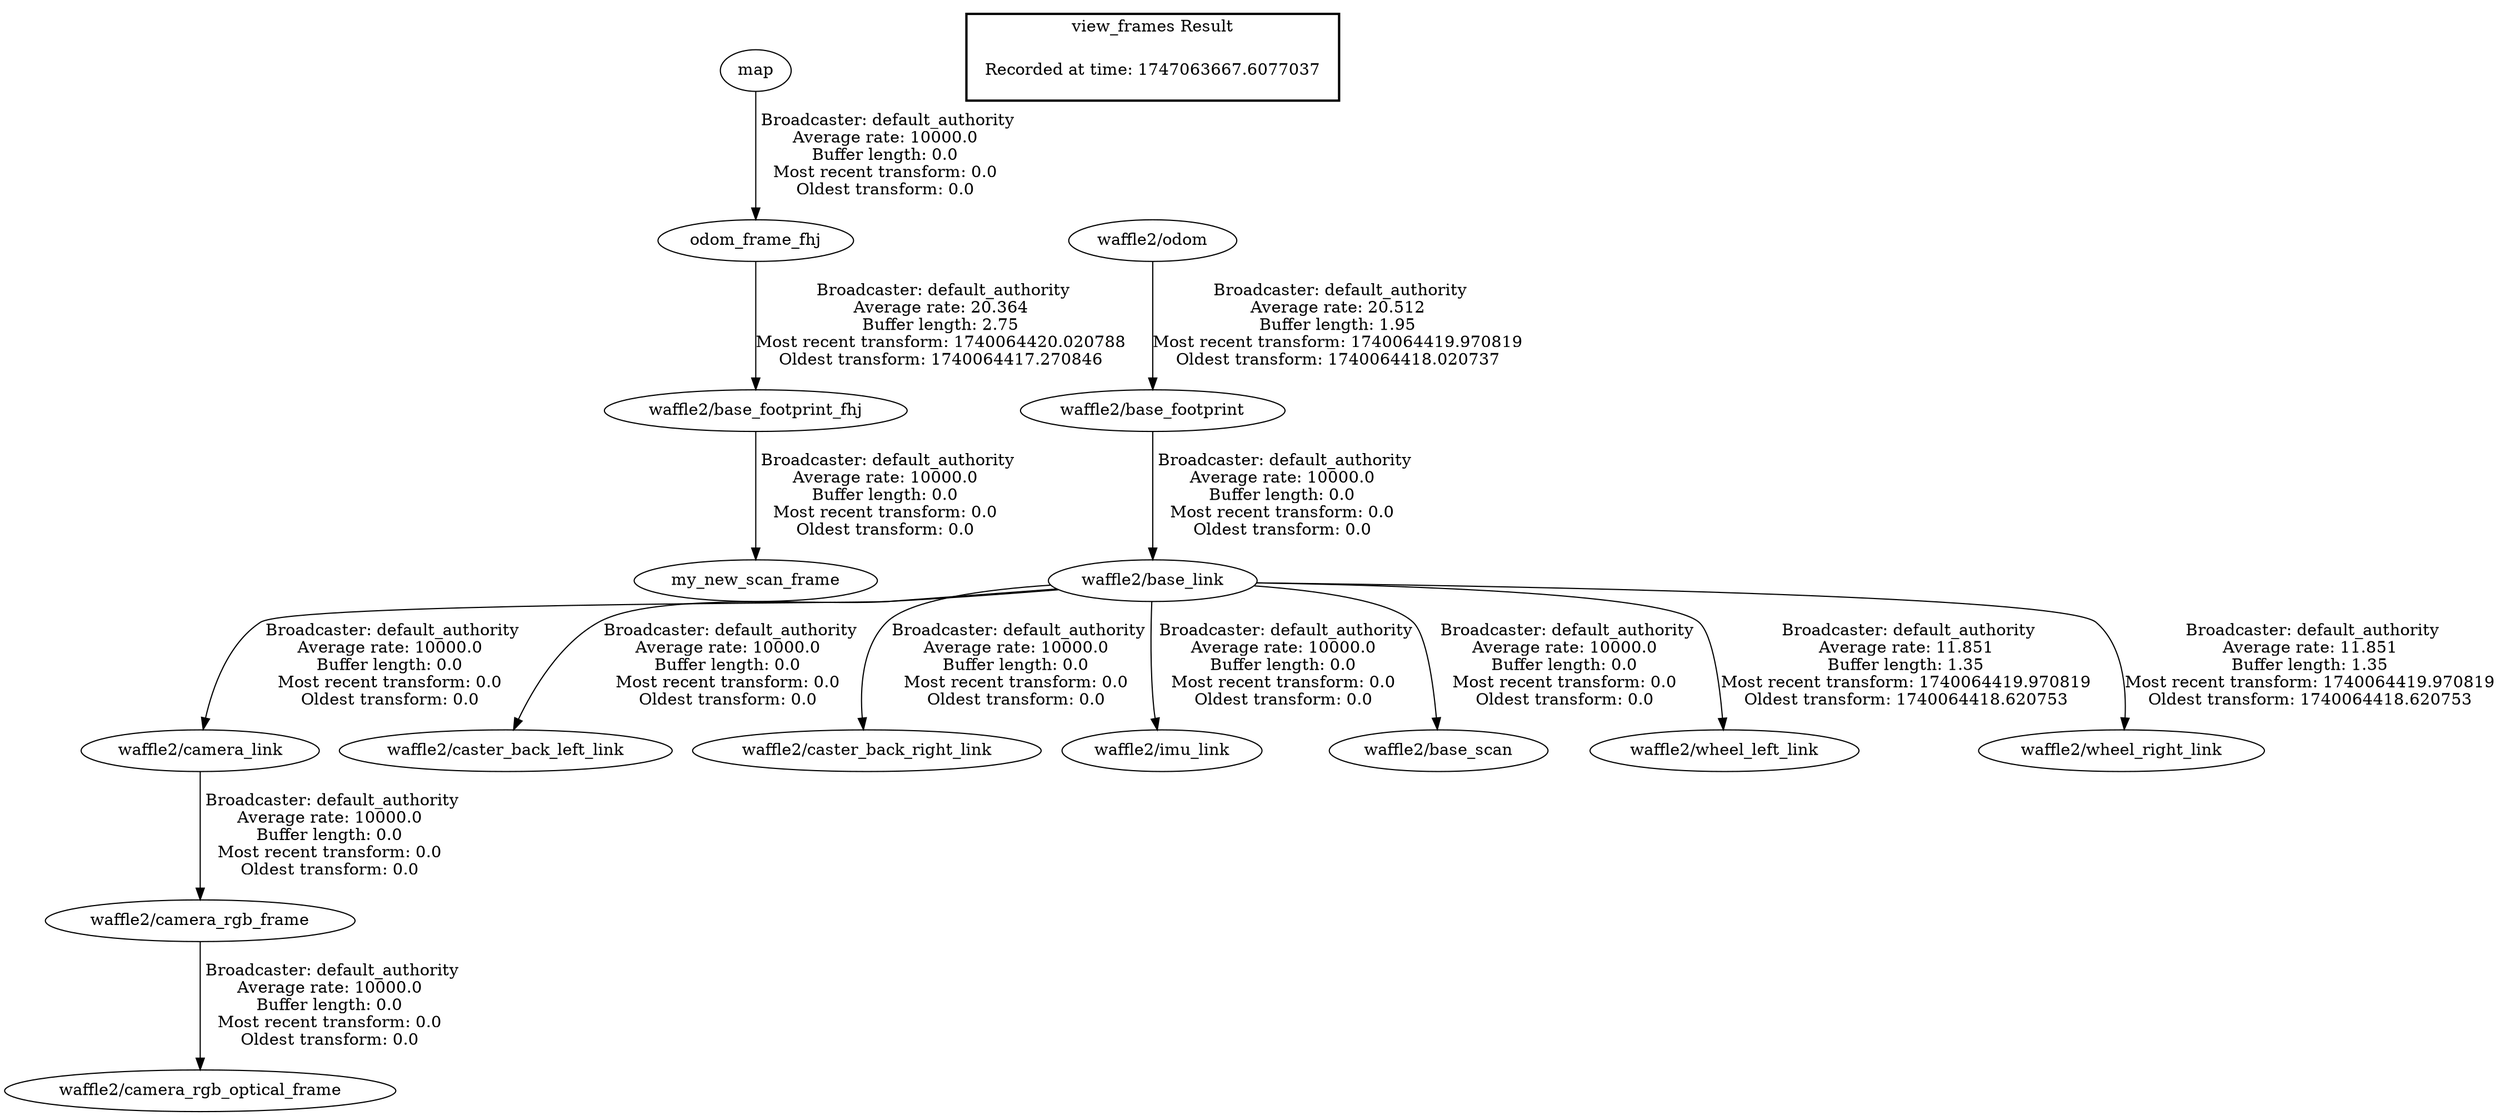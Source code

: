 digraph G {
"waffle2/base_footprint_fhj" -> "my_new_scan_frame"[label=" Broadcaster: default_authority\nAverage rate: 10000.0\nBuffer length: 0.0\nMost recent transform: 0.0\nOldest transform: 0.0\n"];
"odom_frame_fhj" -> "waffle2/base_footprint_fhj"[label=" Broadcaster: default_authority\nAverage rate: 20.364\nBuffer length: 2.75\nMost recent transform: 1740064420.020788\nOldest transform: 1740064417.270846\n"];
"map" -> "odom_frame_fhj"[label=" Broadcaster: default_authority\nAverage rate: 10000.0\nBuffer length: 0.0\nMost recent transform: 0.0\nOldest transform: 0.0\n"];
"waffle2/base_footprint" -> "waffle2/base_link"[label=" Broadcaster: default_authority\nAverage rate: 10000.0\nBuffer length: 0.0\nMost recent transform: 0.0\nOldest transform: 0.0\n"];
"waffle2/odom" -> "waffle2/base_footprint"[label=" Broadcaster: default_authority\nAverage rate: 20.512\nBuffer length: 1.95\nMost recent transform: 1740064419.970819\nOldest transform: 1740064418.020737\n"];
"waffle2/base_link" -> "waffle2/camera_link"[label=" Broadcaster: default_authority\nAverage rate: 10000.0\nBuffer length: 0.0\nMost recent transform: 0.0\nOldest transform: 0.0\n"];
"waffle2/camera_link" -> "waffle2/camera_rgb_frame"[label=" Broadcaster: default_authority\nAverage rate: 10000.0\nBuffer length: 0.0\nMost recent transform: 0.0\nOldest transform: 0.0\n"];
"waffle2/camera_rgb_frame" -> "waffle2/camera_rgb_optical_frame"[label=" Broadcaster: default_authority\nAverage rate: 10000.0\nBuffer length: 0.0\nMost recent transform: 0.0\nOldest transform: 0.0\n"];
"waffle2/base_link" -> "waffle2/caster_back_left_link"[label=" Broadcaster: default_authority\nAverage rate: 10000.0\nBuffer length: 0.0\nMost recent transform: 0.0\nOldest transform: 0.0\n"];
"waffle2/base_link" -> "waffle2/caster_back_right_link"[label=" Broadcaster: default_authority\nAverage rate: 10000.0\nBuffer length: 0.0\nMost recent transform: 0.0\nOldest transform: 0.0\n"];
"waffle2/base_link" -> "waffle2/imu_link"[label=" Broadcaster: default_authority\nAverage rate: 10000.0\nBuffer length: 0.0\nMost recent transform: 0.0\nOldest transform: 0.0\n"];
"waffle2/base_link" -> "waffle2/base_scan"[label=" Broadcaster: default_authority\nAverage rate: 10000.0\nBuffer length: 0.0\nMost recent transform: 0.0\nOldest transform: 0.0\n"];
"waffle2/base_link" -> "waffle2/wheel_left_link"[label=" Broadcaster: default_authority\nAverage rate: 11.851\nBuffer length: 1.35\nMost recent transform: 1740064419.970819\nOldest transform: 1740064418.620753\n"];
"waffle2/base_link" -> "waffle2/wheel_right_link"[label=" Broadcaster: default_authority\nAverage rate: 11.851\nBuffer length: 1.35\nMost recent transform: 1740064419.970819\nOldest transform: 1740064418.620753\n"];
edge [style=invis];
 subgraph cluster_legend { style=bold; color=black; label ="view_frames Result";
"Recorded at time: 1747063667.6077037"[ shape=plaintext ] ;
}->"waffle2/odom";
}